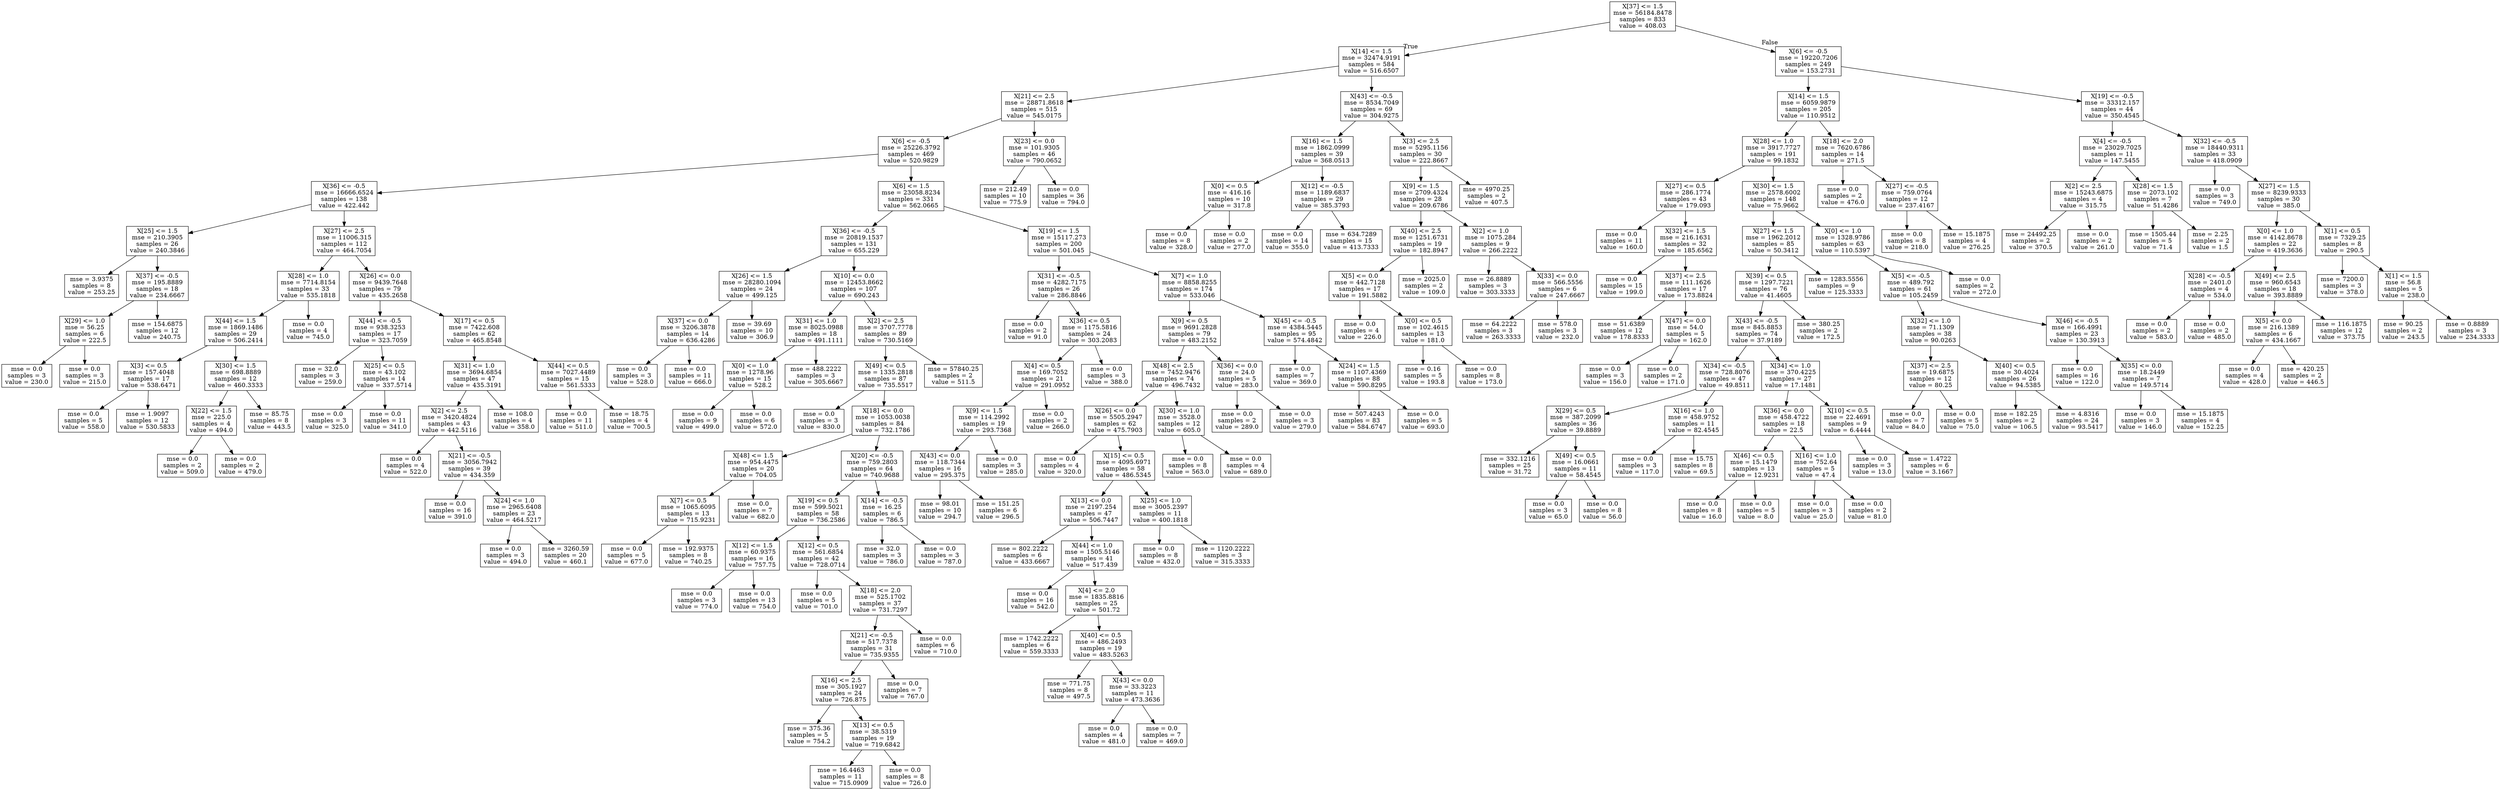digraph Tree {
node [shape=box] ;
0 [label="X[37] <= 1.5\nmse = 56184.8478\nsamples = 833\nvalue = 408.03"] ;
1 [label="X[14] <= 1.5\nmse = 32474.9191\nsamples = 584\nvalue = 516.6507"] ;
0 -> 1 [labeldistance=2.5, labelangle=45, headlabel="True"] ;
2 [label="X[21] <= 2.5\nmse = 28871.8618\nsamples = 515\nvalue = 545.0175"] ;
1 -> 2 ;
3 [label="X[6] <= -0.5\nmse = 25226.3792\nsamples = 469\nvalue = 520.9829"] ;
2 -> 3 ;
4 [label="X[36] <= -0.5\nmse = 16666.6524\nsamples = 138\nvalue = 422.442"] ;
3 -> 4 ;
5 [label="X[25] <= 1.5\nmse = 210.3905\nsamples = 26\nvalue = 240.3846"] ;
4 -> 5 ;
6 [label="mse = 3.9375\nsamples = 8\nvalue = 253.25"] ;
5 -> 6 ;
7 [label="X[37] <= -0.5\nmse = 195.8889\nsamples = 18\nvalue = 234.6667"] ;
5 -> 7 ;
8 [label="X[29] <= 1.0\nmse = 56.25\nsamples = 6\nvalue = 222.5"] ;
7 -> 8 ;
9 [label="mse = 0.0\nsamples = 3\nvalue = 230.0"] ;
8 -> 9 ;
10 [label="mse = 0.0\nsamples = 3\nvalue = 215.0"] ;
8 -> 10 ;
11 [label="mse = 154.6875\nsamples = 12\nvalue = 240.75"] ;
7 -> 11 ;
12 [label="X[27] <= 2.5\nmse = 11006.315\nsamples = 112\nvalue = 464.7054"] ;
4 -> 12 ;
13 [label="X[28] <= 1.0\nmse = 7714.8154\nsamples = 33\nvalue = 535.1818"] ;
12 -> 13 ;
14 [label="X[44] <= 1.5\nmse = 1869.1486\nsamples = 29\nvalue = 506.2414"] ;
13 -> 14 ;
15 [label="X[3] <= 0.5\nmse = 157.4048\nsamples = 17\nvalue = 538.6471"] ;
14 -> 15 ;
16 [label="mse = 0.0\nsamples = 5\nvalue = 558.0"] ;
15 -> 16 ;
17 [label="mse = 1.9097\nsamples = 12\nvalue = 530.5833"] ;
15 -> 17 ;
18 [label="X[30] <= 1.5\nmse = 698.8889\nsamples = 12\nvalue = 460.3333"] ;
14 -> 18 ;
19 [label="X[22] <= 1.5\nmse = 225.0\nsamples = 4\nvalue = 494.0"] ;
18 -> 19 ;
20 [label="mse = 0.0\nsamples = 2\nvalue = 509.0"] ;
19 -> 20 ;
21 [label="mse = 0.0\nsamples = 2\nvalue = 479.0"] ;
19 -> 21 ;
22 [label="mse = 85.75\nsamples = 8\nvalue = 443.5"] ;
18 -> 22 ;
23 [label="mse = 0.0\nsamples = 4\nvalue = 745.0"] ;
13 -> 23 ;
24 [label="X[26] <= 0.0\nmse = 9439.7648\nsamples = 79\nvalue = 435.2658"] ;
12 -> 24 ;
25 [label="X[44] <= -0.5\nmse = 938.3253\nsamples = 17\nvalue = 323.7059"] ;
24 -> 25 ;
26 [label="mse = 32.0\nsamples = 3\nvalue = 259.0"] ;
25 -> 26 ;
27 [label="X[25] <= 0.5\nmse = 43.102\nsamples = 14\nvalue = 337.5714"] ;
25 -> 27 ;
28 [label="mse = 0.0\nsamples = 3\nvalue = 325.0"] ;
27 -> 28 ;
29 [label="mse = 0.0\nsamples = 11\nvalue = 341.0"] ;
27 -> 29 ;
30 [label="X[17] <= 0.5\nmse = 7422.608\nsamples = 62\nvalue = 465.8548"] ;
24 -> 30 ;
31 [label="X[31] <= 1.0\nmse = 3694.6854\nsamples = 47\nvalue = 435.3191"] ;
30 -> 31 ;
32 [label="X[2] <= 2.5\nmse = 3420.4824\nsamples = 43\nvalue = 442.5116"] ;
31 -> 32 ;
33 [label="mse = 0.0\nsamples = 4\nvalue = 522.0"] ;
32 -> 33 ;
34 [label="X[21] <= -0.5\nmse = 3056.7942\nsamples = 39\nvalue = 434.359"] ;
32 -> 34 ;
35 [label="mse = 0.0\nsamples = 16\nvalue = 391.0"] ;
34 -> 35 ;
36 [label="X[24] <= 1.0\nmse = 2965.6408\nsamples = 23\nvalue = 464.5217"] ;
34 -> 36 ;
37 [label="mse = 0.0\nsamples = 3\nvalue = 494.0"] ;
36 -> 37 ;
38 [label="mse = 3260.59\nsamples = 20\nvalue = 460.1"] ;
36 -> 38 ;
39 [label="mse = 108.0\nsamples = 4\nvalue = 358.0"] ;
31 -> 39 ;
40 [label="X[44] <= 0.5\nmse = 7027.4489\nsamples = 15\nvalue = 561.5333"] ;
30 -> 40 ;
41 [label="mse = 0.0\nsamples = 11\nvalue = 511.0"] ;
40 -> 41 ;
42 [label="mse = 18.75\nsamples = 4\nvalue = 700.5"] ;
40 -> 42 ;
43 [label="X[6] <= 1.5\nmse = 23058.8234\nsamples = 331\nvalue = 562.0665"] ;
3 -> 43 ;
44 [label="X[36] <= -0.5\nmse = 20819.1537\nsamples = 131\nvalue = 655.229"] ;
43 -> 44 ;
45 [label="X[26] <= 1.5\nmse = 28280.1094\nsamples = 24\nvalue = 499.125"] ;
44 -> 45 ;
46 [label="X[37] <= 0.0\nmse = 3206.3878\nsamples = 14\nvalue = 636.4286"] ;
45 -> 46 ;
47 [label="mse = 0.0\nsamples = 3\nvalue = 528.0"] ;
46 -> 47 ;
48 [label="mse = 0.0\nsamples = 11\nvalue = 666.0"] ;
46 -> 48 ;
49 [label="mse = 39.69\nsamples = 10\nvalue = 306.9"] ;
45 -> 49 ;
50 [label="X[10] <= 0.0\nmse = 12453.8662\nsamples = 107\nvalue = 690.243"] ;
44 -> 50 ;
51 [label="X[31] <= 1.0\nmse = 8025.0988\nsamples = 18\nvalue = 491.1111"] ;
50 -> 51 ;
52 [label="X[0] <= 1.0\nmse = 1278.96\nsamples = 15\nvalue = 528.2"] ;
51 -> 52 ;
53 [label="mse = 0.0\nsamples = 9\nvalue = 499.0"] ;
52 -> 53 ;
54 [label="mse = 0.0\nsamples = 6\nvalue = 572.0"] ;
52 -> 54 ;
55 [label="mse = 488.2222\nsamples = 3\nvalue = 305.6667"] ;
51 -> 55 ;
56 [label="X[2] <= 2.5\nmse = 3707.7778\nsamples = 89\nvalue = 730.5169"] ;
50 -> 56 ;
57 [label="X[49] <= 0.5\nmse = 1335.2818\nsamples = 87\nvalue = 735.5517"] ;
56 -> 57 ;
58 [label="mse = 0.0\nsamples = 3\nvalue = 830.0"] ;
57 -> 58 ;
59 [label="X[18] <= 0.0\nmse = 1053.0038\nsamples = 84\nvalue = 732.1786"] ;
57 -> 59 ;
60 [label="X[48] <= 1.5\nmse = 954.4475\nsamples = 20\nvalue = 704.05"] ;
59 -> 60 ;
61 [label="X[7] <= 0.5\nmse = 1065.6095\nsamples = 13\nvalue = 715.9231"] ;
60 -> 61 ;
62 [label="mse = 0.0\nsamples = 5\nvalue = 677.0"] ;
61 -> 62 ;
63 [label="mse = 192.9375\nsamples = 8\nvalue = 740.25"] ;
61 -> 63 ;
64 [label="mse = 0.0\nsamples = 7\nvalue = 682.0"] ;
60 -> 64 ;
65 [label="X[20] <= -0.5\nmse = 759.2803\nsamples = 64\nvalue = 740.9688"] ;
59 -> 65 ;
66 [label="X[19] <= 0.5\nmse = 599.5021\nsamples = 58\nvalue = 736.2586"] ;
65 -> 66 ;
67 [label="X[12] <= 1.5\nmse = 60.9375\nsamples = 16\nvalue = 757.75"] ;
66 -> 67 ;
68 [label="mse = 0.0\nsamples = 3\nvalue = 774.0"] ;
67 -> 68 ;
69 [label="mse = 0.0\nsamples = 13\nvalue = 754.0"] ;
67 -> 69 ;
70 [label="X[12] <= 0.5\nmse = 561.6854\nsamples = 42\nvalue = 728.0714"] ;
66 -> 70 ;
71 [label="mse = 0.0\nsamples = 5\nvalue = 701.0"] ;
70 -> 71 ;
72 [label="X[18] <= 2.0\nmse = 525.1702\nsamples = 37\nvalue = 731.7297"] ;
70 -> 72 ;
73 [label="X[21] <= -0.5\nmse = 517.7378\nsamples = 31\nvalue = 735.9355"] ;
72 -> 73 ;
74 [label="X[16] <= 2.5\nmse = 305.1927\nsamples = 24\nvalue = 726.875"] ;
73 -> 74 ;
75 [label="mse = 375.36\nsamples = 5\nvalue = 754.2"] ;
74 -> 75 ;
76 [label="X[13] <= 0.5\nmse = 38.5319\nsamples = 19\nvalue = 719.6842"] ;
74 -> 76 ;
77 [label="mse = 16.4463\nsamples = 11\nvalue = 715.0909"] ;
76 -> 77 ;
78 [label="mse = 0.0\nsamples = 8\nvalue = 726.0"] ;
76 -> 78 ;
79 [label="mse = 0.0\nsamples = 7\nvalue = 767.0"] ;
73 -> 79 ;
80 [label="mse = 0.0\nsamples = 6\nvalue = 710.0"] ;
72 -> 80 ;
81 [label="X[14] <= -0.5\nmse = 16.25\nsamples = 6\nvalue = 786.5"] ;
65 -> 81 ;
82 [label="mse = 32.0\nsamples = 3\nvalue = 786.0"] ;
81 -> 82 ;
83 [label="mse = 0.0\nsamples = 3\nvalue = 787.0"] ;
81 -> 83 ;
84 [label="mse = 57840.25\nsamples = 2\nvalue = 511.5"] ;
56 -> 84 ;
85 [label="X[19] <= 1.5\nmse = 15117.273\nsamples = 200\nvalue = 501.045"] ;
43 -> 85 ;
86 [label="X[31] <= -0.5\nmse = 4282.7175\nsamples = 26\nvalue = 286.8846"] ;
85 -> 86 ;
87 [label="mse = 0.0\nsamples = 2\nvalue = 91.0"] ;
86 -> 87 ;
88 [label="X[36] <= 0.5\nmse = 1175.5816\nsamples = 24\nvalue = 303.2083"] ;
86 -> 88 ;
89 [label="X[4] <= 0.5\nmse = 169.7052\nsamples = 21\nvalue = 291.0952"] ;
88 -> 89 ;
90 [label="X[9] <= 1.5\nmse = 114.2992\nsamples = 19\nvalue = 293.7368"] ;
89 -> 90 ;
91 [label="X[43] <= 0.0\nmse = 118.7344\nsamples = 16\nvalue = 295.375"] ;
90 -> 91 ;
92 [label="mse = 98.01\nsamples = 10\nvalue = 294.7"] ;
91 -> 92 ;
93 [label="mse = 151.25\nsamples = 6\nvalue = 296.5"] ;
91 -> 93 ;
94 [label="mse = 0.0\nsamples = 3\nvalue = 285.0"] ;
90 -> 94 ;
95 [label="mse = 0.0\nsamples = 2\nvalue = 266.0"] ;
89 -> 95 ;
96 [label="mse = 0.0\nsamples = 3\nvalue = 388.0"] ;
88 -> 96 ;
97 [label="X[7] <= 1.0\nmse = 8858.8255\nsamples = 174\nvalue = 533.046"] ;
85 -> 97 ;
98 [label="X[9] <= 0.5\nmse = 9691.2828\nsamples = 79\nvalue = 483.2152"] ;
97 -> 98 ;
99 [label="X[48] <= 2.5\nmse = 7452.9476\nsamples = 74\nvalue = 496.7432"] ;
98 -> 99 ;
100 [label="X[26] <= 0.0\nmse = 5505.2947\nsamples = 62\nvalue = 475.7903"] ;
99 -> 100 ;
101 [label="mse = 0.0\nsamples = 4\nvalue = 320.0"] ;
100 -> 101 ;
102 [label="X[15] <= 0.5\nmse = 4095.6971\nsamples = 58\nvalue = 486.5345"] ;
100 -> 102 ;
103 [label="X[13] <= 0.0\nmse = 2197.254\nsamples = 47\nvalue = 506.7447"] ;
102 -> 103 ;
104 [label="mse = 802.2222\nsamples = 6\nvalue = 433.6667"] ;
103 -> 104 ;
105 [label="X[44] <= 1.0\nmse = 1505.5146\nsamples = 41\nvalue = 517.439"] ;
103 -> 105 ;
106 [label="mse = 0.0\nsamples = 16\nvalue = 542.0"] ;
105 -> 106 ;
107 [label="X[4] <= 2.0\nmse = 1835.8816\nsamples = 25\nvalue = 501.72"] ;
105 -> 107 ;
108 [label="mse = 1742.2222\nsamples = 6\nvalue = 559.3333"] ;
107 -> 108 ;
109 [label="X[40] <= 0.5\nmse = 486.2493\nsamples = 19\nvalue = 483.5263"] ;
107 -> 109 ;
110 [label="mse = 771.75\nsamples = 8\nvalue = 497.5"] ;
109 -> 110 ;
111 [label="X[43] <= 0.0\nmse = 33.3223\nsamples = 11\nvalue = 473.3636"] ;
109 -> 111 ;
112 [label="mse = 0.0\nsamples = 4\nvalue = 481.0"] ;
111 -> 112 ;
113 [label="mse = 0.0\nsamples = 7\nvalue = 469.0"] ;
111 -> 113 ;
114 [label="X[25] <= 1.0\nmse = 3005.2397\nsamples = 11\nvalue = 400.1818"] ;
102 -> 114 ;
115 [label="mse = 0.0\nsamples = 8\nvalue = 432.0"] ;
114 -> 115 ;
116 [label="mse = 1120.2222\nsamples = 3\nvalue = 315.3333"] ;
114 -> 116 ;
117 [label="X[30] <= 1.0\nmse = 3528.0\nsamples = 12\nvalue = 605.0"] ;
99 -> 117 ;
118 [label="mse = 0.0\nsamples = 8\nvalue = 563.0"] ;
117 -> 118 ;
119 [label="mse = 0.0\nsamples = 4\nvalue = 689.0"] ;
117 -> 119 ;
120 [label="X[36] <= 0.0\nmse = 24.0\nsamples = 5\nvalue = 283.0"] ;
98 -> 120 ;
121 [label="mse = 0.0\nsamples = 2\nvalue = 289.0"] ;
120 -> 121 ;
122 [label="mse = 0.0\nsamples = 3\nvalue = 279.0"] ;
120 -> 122 ;
123 [label="X[45] <= -0.5\nmse = 4384.5445\nsamples = 95\nvalue = 574.4842"] ;
97 -> 123 ;
124 [label="mse = 0.0\nsamples = 7\nvalue = 369.0"] ;
123 -> 124 ;
125 [label="X[24] <= 1.5\nmse = 1107.4369\nsamples = 88\nvalue = 590.8295"] ;
123 -> 125 ;
126 [label="mse = 507.4243\nsamples = 83\nvalue = 584.6747"] ;
125 -> 126 ;
127 [label="mse = 0.0\nsamples = 5\nvalue = 693.0"] ;
125 -> 127 ;
128 [label="X[23] <= 0.0\nmse = 101.9305\nsamples = 46\nvalue = 790.0652"] ;
2 -> 128 ;
129 [label="mse = 212.49\nsamples = 10\nvalue = 775.9"] ;
128 -> 129 ;
130 [label="mse = 0.0\nsamples = 36\nvalue = 794.0"] ;
128 -> 130 ;
131 [label="X[43] <= -0.5\nmse = 8534.7049\nsamples = 69\nvalue = 304.9275"] ;
1 -> 131 ;
132 [label="X[16] <= 1.5\nmse = 1862.0999\nsamples = 39\nvalue = 368.0513"] ;
131 -> 132 ;
133 [label="X[0] <= 0.5\nmse = 416.16\nsamples = 10\nvalue = 317.8"] ;
132 -> 133 ;
134 [label="mse = 0.0\nsamples = 8\nvalue = 328.0"] ;
133 -> 134 ;
135 [label="mse = 0.0\nsamples = 2\nvalue = 277.0"] ;
133 -> 135 ;
136 [label="X[12] <= -0.5\nmse = 1189.6837\nsamples = 29\nvalue = 385.3793"] ;
132 -> 136 ;
137 [label="mse = 0.0\nsamples = 14\nvalue = 355.0"] ;
136 -> 137 ;
138 [label="mse = 634.7289\nsamples = 15\nvalue = 413.7333"] ;
136 -> 138 ;
139 [label="X[3] <= 2.5\nmse = 5295.1156\nsamples = 30\nvalue = 222.8667"] ;
131 -> 139 ;
140 [label="X[9] <= 1.5\nmse = 2709.4324\nsamples = 28\nvalue = 209.6786"] ;
139 -> 140 ;
141 [label="X[40] <= 2.5\nmse = 1251.6731\nsamples = 19\nvalue = 182.8947"] ;
140 -> 141 ;
142 [label="X[5] <= 0.0\nmse = 442.7128\nsamples = 17\nvalue = 191.5882"] ;
141 -> 142 ;
143 [label="mse = 0.0\nsamples = 4\nvalue = 226.0"] ;
142 -> 143 ;
144 [label="X[0] <= 0.5\nmse = 102.4615\nsamples = 13\nvalue = 181.0"] ;
142 -> 144 ;
145 [label="mse = 0.16\nsamples = 5\nvalue = 193.8"] ;
144 -> 145 ;
146 [label="mse = 0.0\nsamples = 8\nvalue = 173.0"] ;
144 -> 146 ;
147 [label="mse = 2025.0\nsamples = 2\nvalue = 109.0"] ;
141 -> 147 ;
148 [label="X[2] <= 1.0\nmse = 1075.284\nsamples = 9\nvalue = 266.2222"] ;
140 -> 148 ;
149 [label="mse = 26.8889\nsamples = 3\nvalue = 303.3333"] ;
148 -> 149 ;
150 [label="X[33] <= 0.0\nmse = 566.5556\nsamples = 6\nvalue = 247.6667"] ;
148 -> 150 ;
151 [label="mse = 64.2222\nsamples = 3\nvalue = 263.3333"] ;
150 -> 151 ;
152 [label="mse = 578.0\nsamples = 3\nvalue = 232.0"] ;
150 -> 152 ;
153 [label="mse = 4970.25\nsamples = 2\nvalue = 407.5"] ;
139 -> 153 ;
154 [label="X[6] <= -0.5\nmse = 19220.7206\nsamples = 249\nvalue = 153.2731"] ;
0 -> 154 [labeldistance=2.5, labelangle=-45, headlabel="False"] ;
155 [label="X[14] <= 1.5\nmse = 6059.9879\nsamples = 205\nvalue = 110.9512"] ;
154 -> 155 ;
156 [label="X[28] <= 1.0\nmse = 3917.7727\nsamples = 191\nvalue = 99.1832"] ;
155 -> 156 ;
157 [label="X[27] <= 0.5\nmse = 286.1774\nsamples = 43\nvalue = 179.093"] ;
156 -> 157 ;
158 [label="mse = 0.0\nsamples = 11\nvalue = 160.0"] ;
157 -> 158 ;
159 [label="X[32] <= 1.5\nmse = 216.1631\nsamples = 32\nvalue = 185.6562"] ;
157 -> 159 ;
160 [label="mse = 0.0\nsamples = 15\nvalue = 199.0"] ;
159 -> 160 ;
161 [label="X[37] <= 2.5\nmse = 111.1626\nsamples = 17\nvalue = 173.8824"] ;
159 -> 161 ;
162 [label="mse = 51.6389\nsamples = 12\nvalue = 178.8333"] ;
161 -> 162 ;
163 [label="X[47] <= 0.0\nmse = 54.0\nsamples = 5\nvalue = 162.0"] ;
161 -> 163 ;
164 [label="mse = 0.0\nsamples = 3\nvalue = 156.0"] ;
163 -> 164 ;
165 [label="mse = 0.0\nsamples = 2\nvalue = 171.0"] ;
163 -> 165 ;
166 [label="X[30] <= 1.5\nmse = 2578.6002\nsamples = 148\nvalue = 75.9662"] ;
156 -> 166 ;
167 [label="X[27] <= 1.5\nmse = 1962.2012\nsamples = 85\nvalue = 50.3412"] ;
166 -> 167 ;
168 [label="X[39] <= 0.5\nmse = 1297.7221\nsamples = 76\nvalue = 41.4605"] ;
167 -> 168 ;
169 [label="X[43] <= -0.5\nmse = 845.8853\nsamples = 74\nvalue = 37.9189"] ;
168 -> 169 ;
170 [label="X[34] <= -0.5\nmse = 728.8076\nsamples = 47\nvalue = 49.8511"] ;
169 -> 170 ;
171 [label="X[29] <= 0.5\nmse = 387.2099\nsamples = 36\nvalue = 39.8889"] ;
170 -> 171 ;
172 [label="mse = 332.1216\nsamples = 25\nvalue = 31.72"] ;
171 -> 172 ;
173 [label="X[49] <= 0.5\nmse = 16.0661\nsamples = 11\nvalue = 58.4545"] ;
171 -> 173 ;
174 [label="mse = 0.0\nsamples = 3\nvalue = 65.0"] ;
173 -> 174 ;
175 [label="mse = 0.0\nsamples = 8\nvalue = 56.0"] ;
173 -> 175 ;
176 [label="X[16] <= 1.0\nmse = 458.9752\nsamples = 11\nvalue = 82.4545"] ;
170 -> 176 ;
177 [label="mse = 0.0\nsamples = 3\nvalue = 117.0"] ;
176 -> 177 ;
178 [label="mse = 15.75\nsamples = 8\nvalue = 69.5"] ;
176 -> 178 ;
179 [label="X[34] <= 1.0\nmse = 370.4225\nsamples = 27\nvalue = 17.1481"] ;
169 -> 179 ;
180 [label="X[36] <= 0.0\nmse = 458.4722\nsamples = 18\nvalue = 22.5"] ;
179 -> 180 ;
181 [label="X[46] <= 0.5\nmse = 15.1479\nsamples = 13\nvalue = 12.9231"] ;
180 -> 181 ;
182 [label="mse = 0.0\nsamples = 8\nvalue = 16.0"] ;
181 -> 182 ;
183 [label="mse = 0.0\nsamples = 5\nvalue = 8.0"] ;
181 -> 183 ;
184 [label="X[16] <= 1.0\nmse = 752.64\nsamples = 5\nvalue = 47.4"] ;
180 -> 184 ;
185 [label="mse = 0.0\nsamples = 3\nvalue = 25.0"] ;
184 -> 185 ;
186 [label="mse = 0.0\nsamples = 2\nvalue = 81.0"] ;
184 -> 186 ;
187 [label="X[10] <= 0.5\nmse = 22.4691\nsamples = 9\nvalue = 6.4444"] ;
179 -> 187 ;
188 [label="mse = 0.0\nsamples = 3\nvalue = 13.0"] ;
187 -> 188 ;
189 [label="mse = 1.4722\nsamples = 6\nvalue = 3.1667"] ;
187 -> 189 ;
190 [label="mse = 380.25\nsamples = 2\nvalue = 172.5"] ;
168 -> 190 ;
191 [label="mse = 1283.5556\nsamples = 9\nvalue = 125.3333"] ;
167 -> 191 ;
192 [label="X[0] <= 1.0\nmse = 1328.9786\nsamples = 63\nvalue = 110.5397"] ;
166 -> 192 ;
193 [label="X[5] <= -0.5\nmse = 489.792\nsamples = 61\nvalue = 105.2459"] ;
192 -> 193 ;
194 [label="X[32] <= 1.0\nmse = 71.1309\nsamples = 38\nvalue = 90.0263"] ;
193 -> 194 ;
195 [label="X[37] <= 2.5\nmse = 19.6875\nsamples = 12\nvalue = 80.25"] ;
194 -> 195 ;
196 [label="mse = 0.0\nsamples = 7\nvalue = 84.0"] ;
195 -> 196 ;
197 [label="mse = 0.0\nsamples = 5\nvalue = 75.0"] ;
195 -> 197 ;
198 [label="X[40] <= 0.5\nmse = 30.4024\nsamples = 26\nvalue = 94.5385"] ;
194 -> 198 ;
199 [label="mse = 182.25\nsamples = 2\nvalue = 106.5"] ;
198 -> 199 ;
200 [label="mse = 4.8316\nsamples = 24\nvalue = 93.5417"] ;
198 -> 200 ;
201 [label="X[46] <= -0.5\nmse = 166.4991\nsamples = 23\nvalue = 130.3913"] ;
193 -> 201 ;
202 [label="mse = 0.0\nsamples = 16\nvalue = 122.0"] ;
201 -> 202 ;
203 [label="X[35] <= 0.0\nmse = 18.2449\nsamples = 7\nvalue = 149.5714"] ;
201 -> 203 ;
204 [label="mse = 0.0\nsamples = 3\nvalue = 146.0"] ;
203 -> 204 ;
205 [label="mse = 15.1875\nsamples = 4\nvalue = 152.25"] ;
203 -> 205 ;
206 [label="mse = 0.0\nsamples = 2\nvalue = 272.0"] ;
192 -> 206 ;
207 [label="X[18] <= 2.0\nmse = 7620.6786\nsamples = 14\nvalue = 271.5"] ;
155 -> 207 ;
208 [label="mse = 0.0\nsamples = 2\nvalue = 476.0"] ;
207 -> 208 ;
209 [label="X[27] <= -0.5\nmse = 759.0764\nsamples = 12\nvalue = 237.4167"] ;
207 -> 209 ;
210 [label="mse = 0.0\nsamples = 8\nvalue = 218.0"] ;
209 -> 210 ;
211 [label="mse = 15.1875\nsamples = 4\nvalue = 276.25"] ;
209 -> 211 ;
212 [label="X[19] <= -0.5\nmse = 33312.157\nsamples = 44\nvalue = 350.4545"] ;
154 -> 212 ;
213 [label="X[4] <= -0.5\nmse = 23029.7025\nsamples = 11\nvalue = 147.5455"] ;
212 -> 213 ;
214 [label="X[2] <= 2.5\nmse = 15243.6875\nsamples = 4\nvalue = 315.75"] ;
213 -> 214 ;
215 [label="mse = 24492.25\nsamples = 2\nvalue = 370.5"] ;
214 -> 215 ;
216 [label="mse = 0.0\nsamples = 2\nvalue = 261.0"] ;
214 -> 216 ;
217 [label="X[28] <= 1.5\nmse = 2073.102\nsamples = 7\nvalue = 51.4286"] ;
213 -> 217 ;
218 [label="mse = 1505.44\nsamples = 5\nvalue = 71.4"] ;
217 -> 218 ;
219 [label="mse = 2.25\nsamples = 2\nvalue = 1.5"] ;
217 -> 219 ;
220 [label="X[32] <= -0.5\nmse = 18440.9311\nsamples = 33\nvalue = 418.0909"] ;
212 -> 220 ;
221 [label="mse = 0.0\nsamples = 3\nvalue = 749.0"] ;
220 -> 221 ;
222 [label="X[27] <= 1.5\nmse = 8239.9333\nsamples = 30\nvalue = 385.0"] ;
220 -> 222 ;
223 [label="X[0] <= 1.0\nmse = 4142.8678\nsamples = 22\nvalue = 419.3636"] ;
222 -> 223 ;
224 [label="X[28] <= -0.5\nmse = 2401.0\nsamples = 4\nvalue = 534.0"] ;
223 -> 224 ;
225 [label="mse = 0.0\nsamples = 2\nvalue = 583.0"] ;
224 -> 225 ;
226 [label="mse = 0.0\nsamples = 2\nvalue = 485.0"] ;
224 -> 226 ;
227 [label="X[49] <= 2.5\nmse = 960.6543\nsamples = 18\nvalue = 393.8889"] ;
223 -> 227 ;
228 [label="X[5] <= 0.0\nmse = 216.1389\nsamples = 6\nvalue = 434.1667"] ;
227 -> 228 ;
229 [label="mse = 0.0\nsamples = 4\nvalue = 428.0"] ;
228 -> 229 ;
230 [label="mse = 420.25\nsamples = 2\nvalue = 446.5"] ;
228 -> 230 ;
231 [label="mse = 116.1875\nsamples = 12\nvalue = 373.75"] ;
227 -> 231 ;
232 [label="X[1] <= 0.5\nmse = 7329.25\nsamples = 8\nvalue = 290.5"] ;
222 -> 232 ;
233 [label="mse = 7200.0\nsamples = 3\nvalue = 378.0"] ;
232 -> 233 ;
234 [label="X[1] <= 1.5\nmse = 56.8\nsamples = 5\nvalue = 238.0"] ;
232 -> 234 ;
235 [label="mse = 90.25\nsamples = 2\nvalue = 243.5"] ;
234 -> 235 ;
236 [label="mse = 0.8889\nsamples = 3\nvalue = 234.3333"] ;
234 -> 236 ;
}